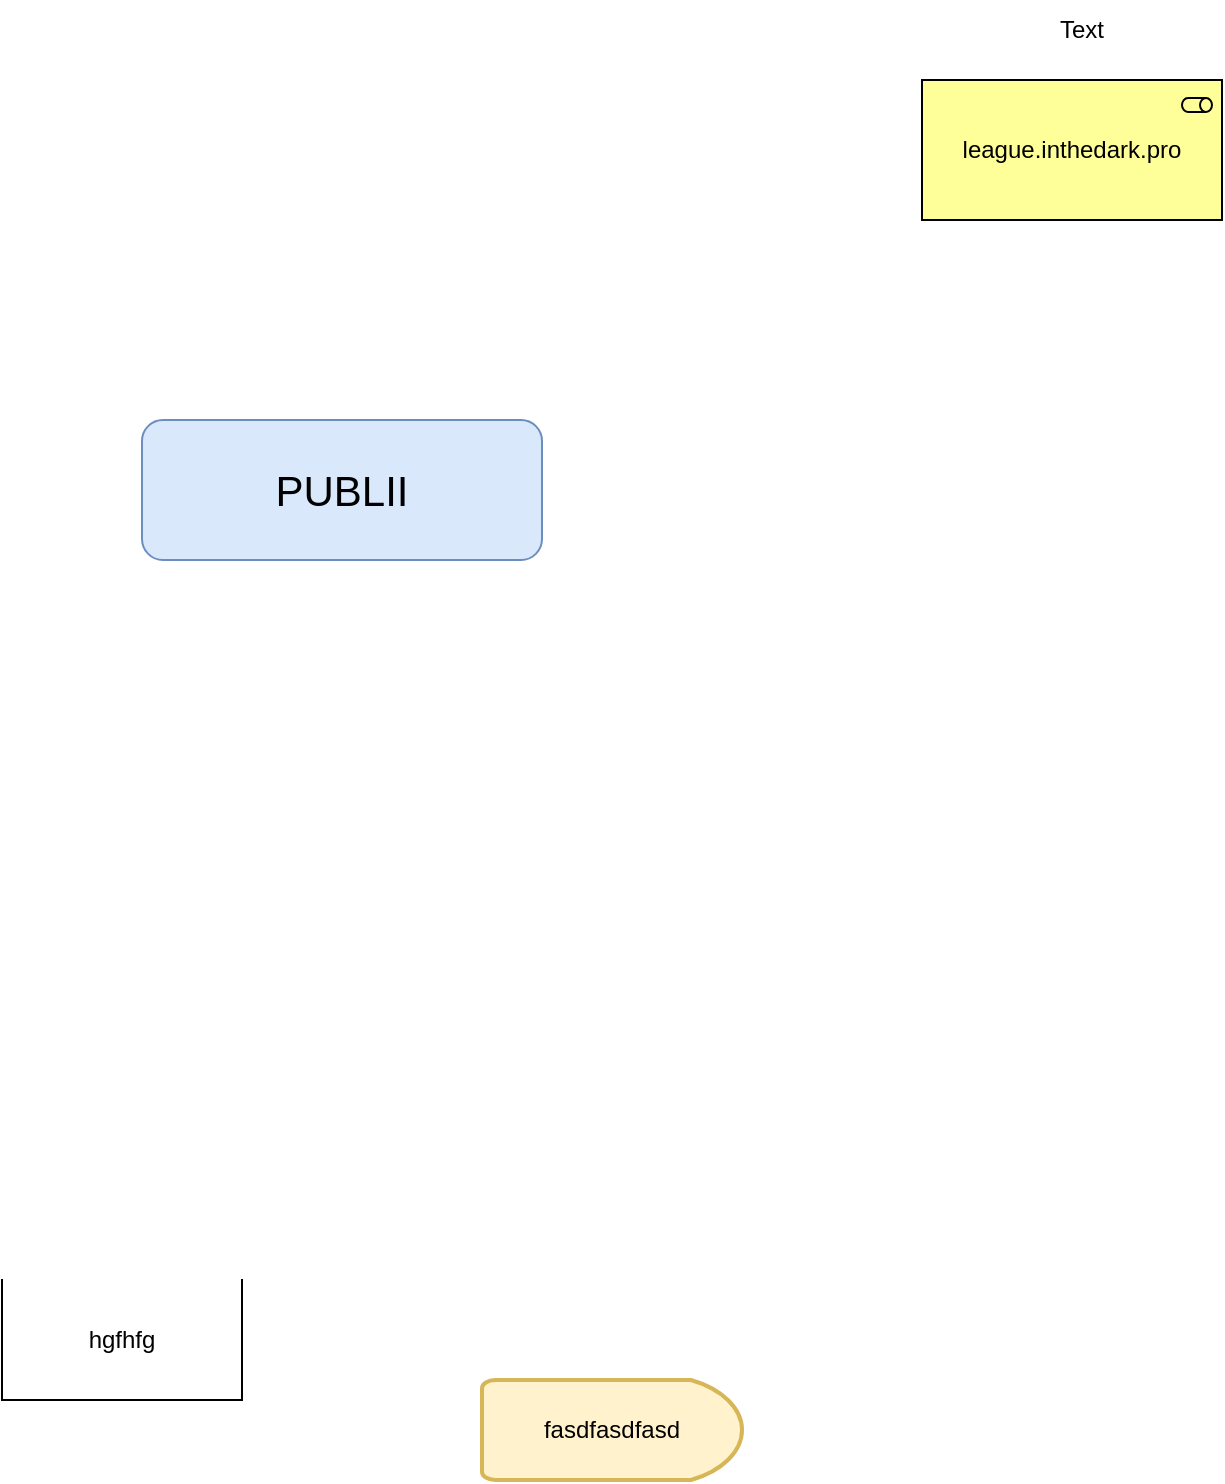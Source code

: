 <mxfile version="25.0.1">
  <diagram name="Страница — 1" id="aUnkIaF2zMziqnkqAgAU">
    <mxGraphModel dx="1728" dy="964" grid="1" gridSize="10" guides="1" tooltips="1" connect="1" arrows="1" fold="1" page="1" pageScale="1" pageWidth="827" pageHeight="1169" math="0" shadow="0">
      <root>
        <mxCell id="0" />
        <mxCell id="1" parent="0" />
        <mxCell id="AP11JjzfRPyryLUPW_fA-1" value="PUBLII" style="rounded=1;whiteSpace=wrap;html=1;fillColor=#dae8fc;strokeColor=#6c8ebf;fontSize=21;" vertex="1" parent="1">
          <mxGeometry x="90" y="310" width="200" height="70" as="geometry" />
        </mxCell>
        <mxCell id="AP11JjzfRPyryLUPW_fA-6" value="hgfhfg" style="shape=partialRectangle;whiteSpace=wrap;html=1;bottom=1;right=1;left=1;top=0;fillColor=none;routingCenterX=-0.5;" vertex="1" parent="1">
          <mxGeometry x="20" y="740" width="120" height="60" as="geometry" />
        </mxCell>
        <mxCell id="AP11JjzfRPyryLUPW_fA-8" value="fasdfasdfasd" style="strokeWidth=2;html=1;shape=mxgraph.flowchart.delay;whiteSpace=wrap;fillColor=#fff2cc;strokeColor=#d6b656;" vertex="1" parent="1">
          <mxGeometry x="260" y="790" width="130" height="50" as="geometry" />
        </mxCell>
        <mxCell id="AP11JjzfRPyryLUPW_fA-10" value="league.inthedark.pro" style="html=1;outlineConnect=0;whiteSpace=wrap;fillColor=#ffff99;shape=mxgraph.archimate.application;appType=role" vertex="1" parent="1">
          <mxGeometry x="480" y="140" width="150" height="70" as="geometry" />
        </mxCell>
        <mxCell id="AP11JjzfRPyryLUPW_fA-11" value="Text" style="text;strokeColor=none;align=center;fillColor=none;html=1;verticalAlign=middle;whiteSpace=wrap;rounded=0;" vertex="1" parent="1">
          <mxGeometry x="530" y="100" width="60" height="30" as="geometry" />
        </mxCell>
      </root>
    </mxGraphModel>
  </diagram>
</mxfile>
